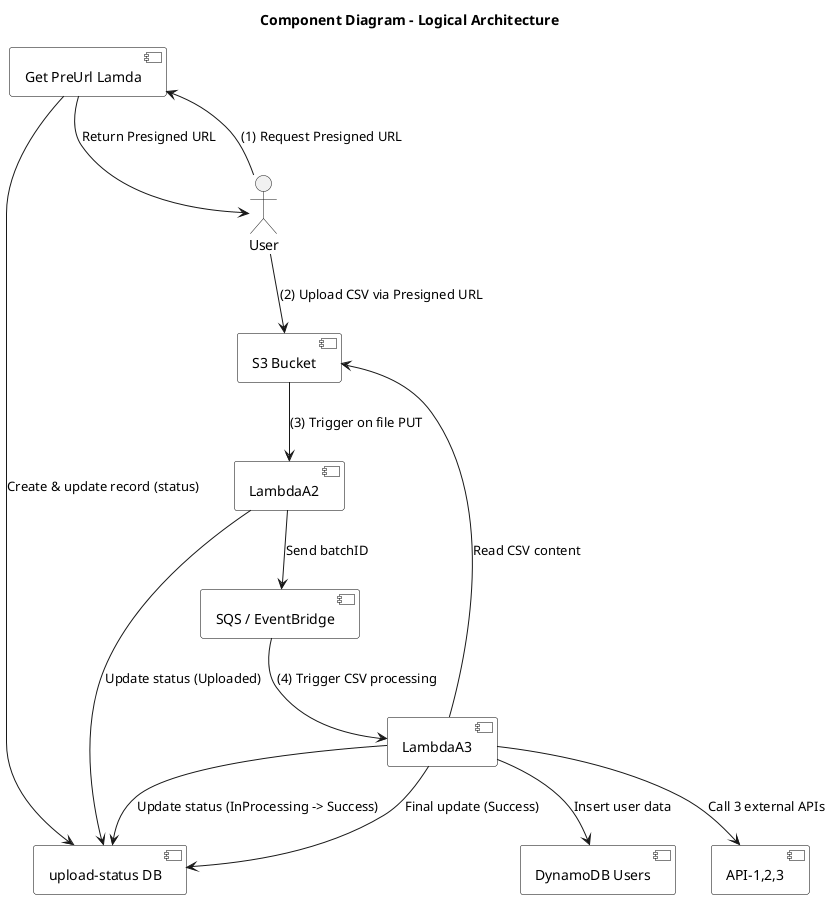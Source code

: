 @startuml ComponentDiagram
title Component Diagram - Logical Architecture

skinparam component {
  FontSize 14
  BackgroundColor #white
  BorderColor black
}

' Định nghĩa các thành phần chính
component "Get PreUrl Lamda" as compL1
component "upload-status DB" as compDbStatus
component "S3 Bucket" as compS3
component "LambdaA2" as compL2
component "SQS / EventBridge" as compSQS
component "LambdaA3" as compL3
component "DynamoDB Users" as compDbUsers
component "API-1,2,3" as compAPIs

actor "User" as user

' Mô tả tương tác
user --> compL1 : (1) Request Presigned URL
compL1 --> compDbStatus : Create & update record (status)
compL1 --> user : Return Presigned URL

user --> compS3 : (2) Upload CSV via Presigned URL
compS3 --> compL2 : (3) Trigger on file PUT

compL2 --> compDbStatus : Update status (Uploaded)
compL2 --> compSQS : Send batchID

compSQS --> compL3 : (4) Trigger CSV processing

compL3 --> compDbStatus : Update status (InProcessing -> Success)
compL3 --> compS3 : Read CSV content
compL3 --> compDbUsers : Insert user data
compL3 --> compAPIs : Call 3 external APIs
compL3 --> compDbStatus : Final update (Success)

@endumls